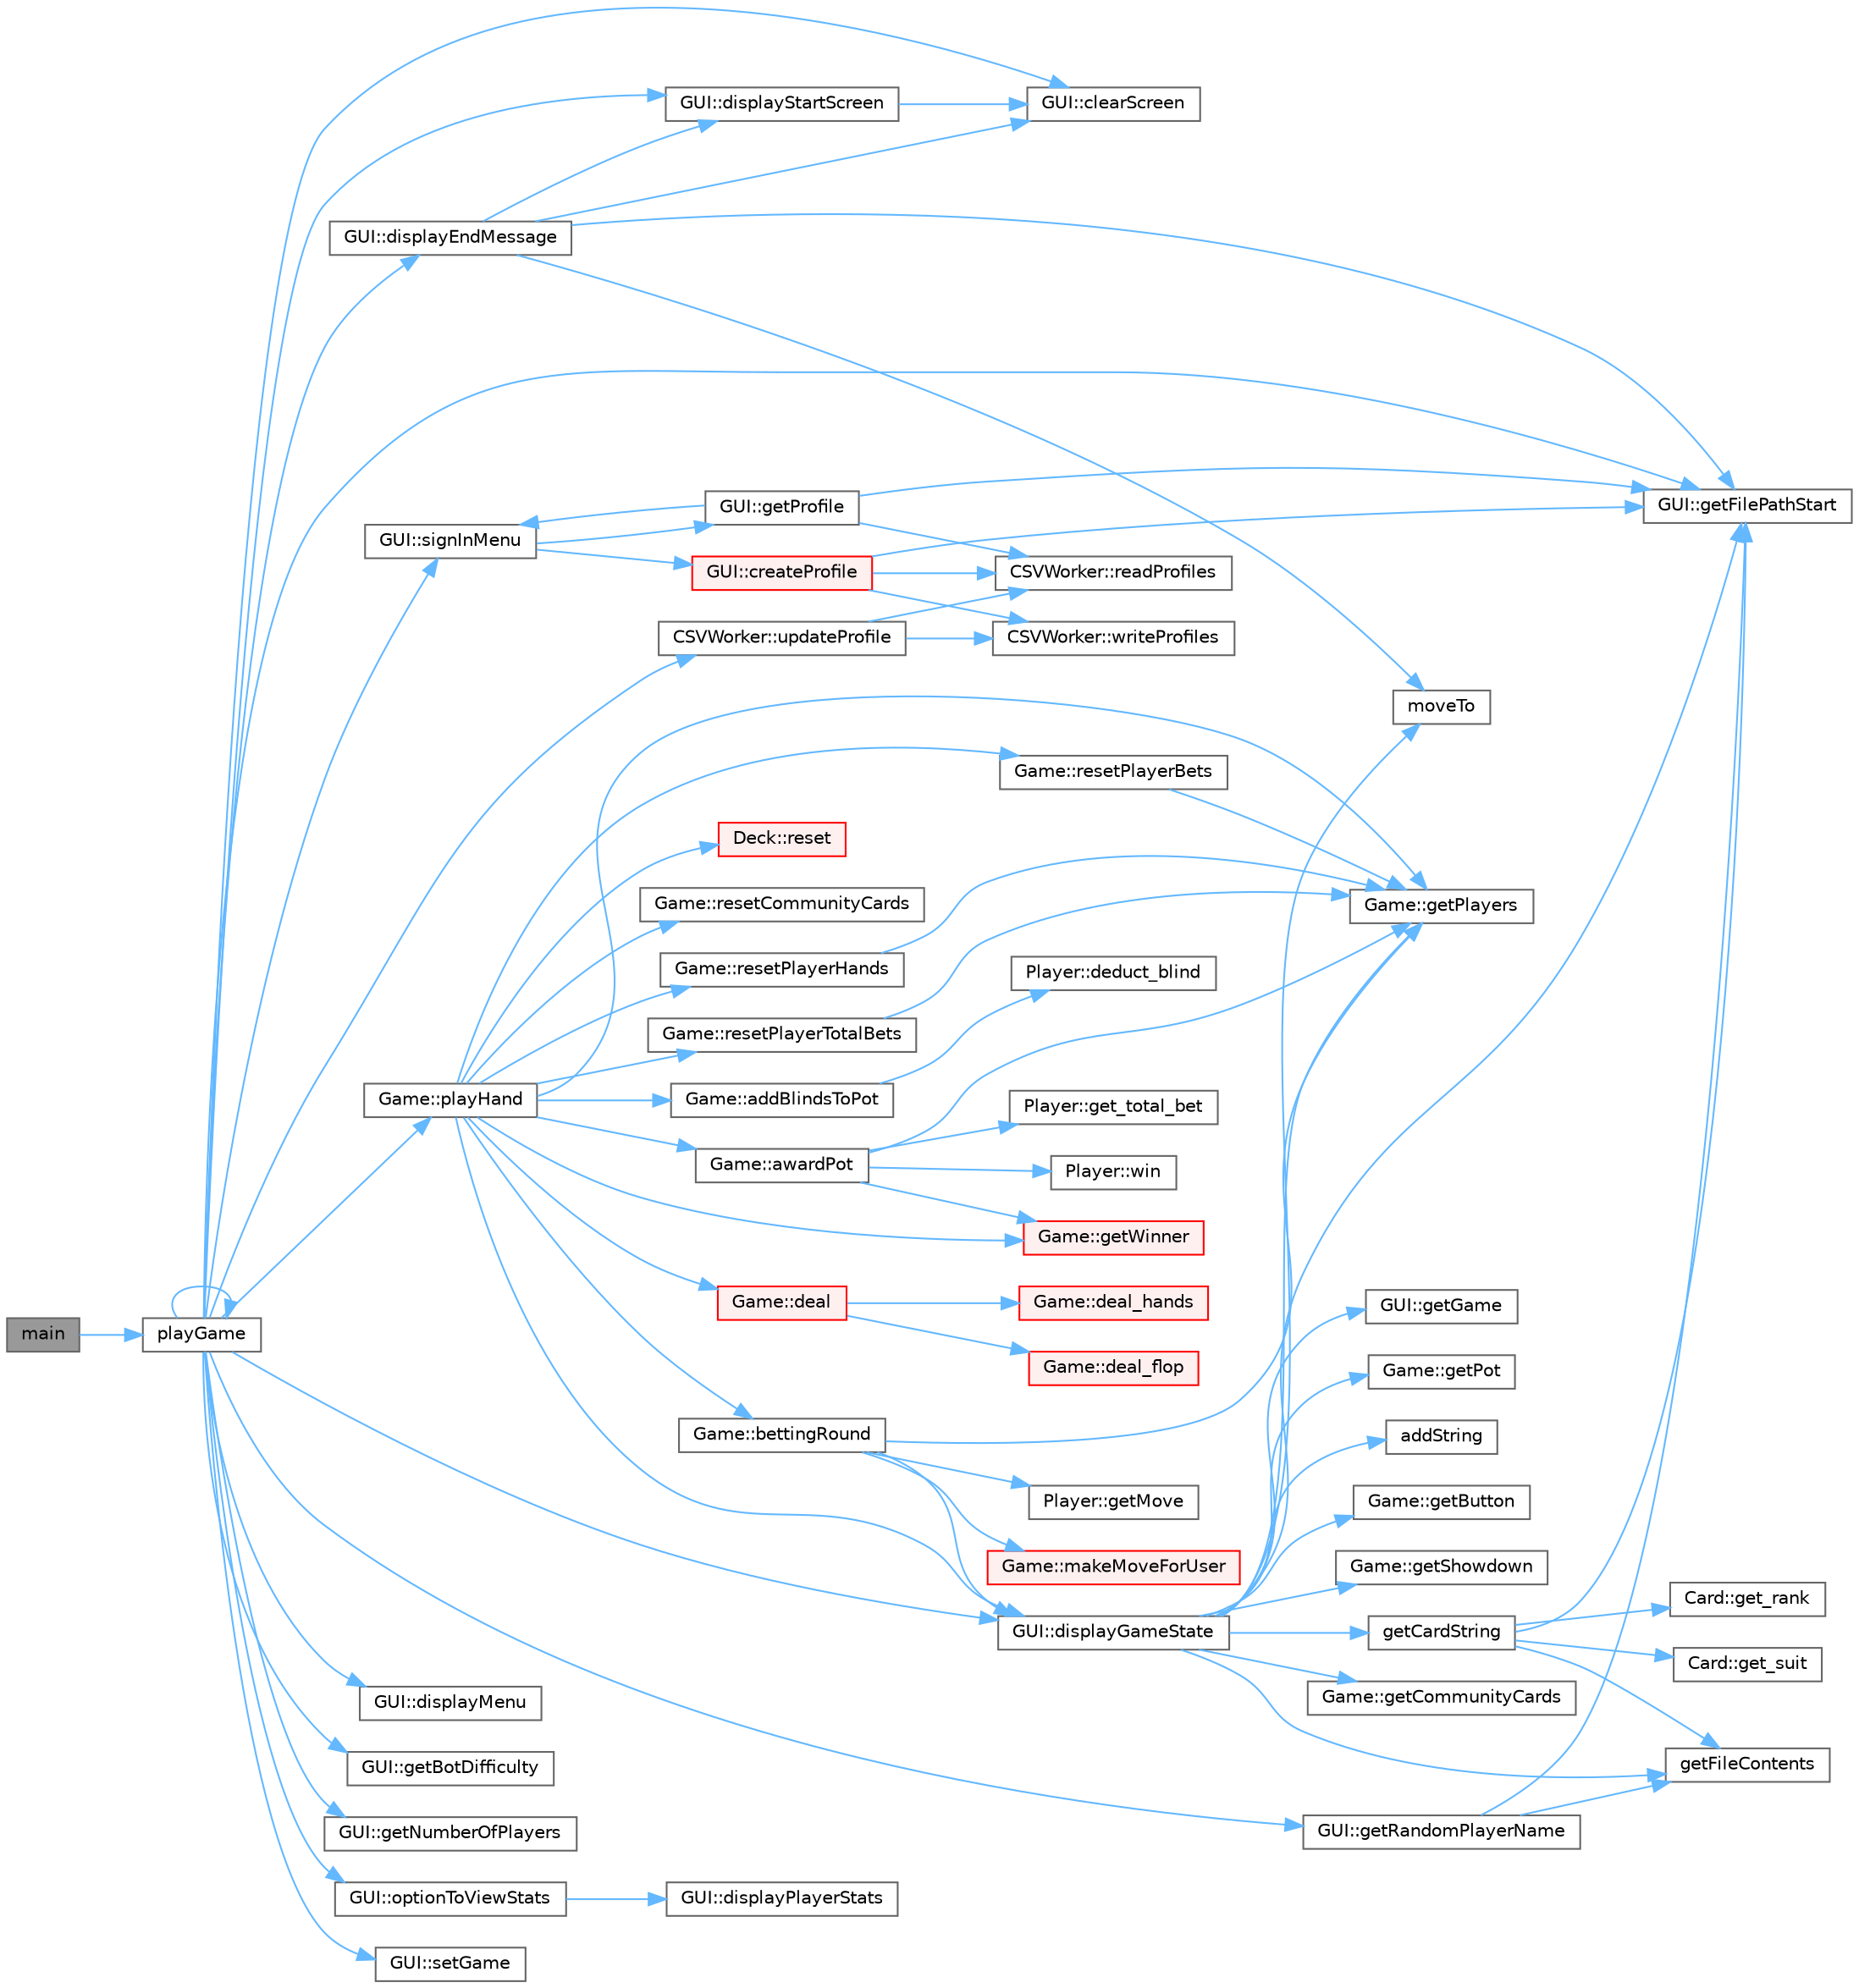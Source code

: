 digraph "main"
{
 // INTERACTIVE_SVG=YES
 // LATEX_PDF_SIZE
  bgcolor="transparent";
  edge [fontname=Helvetica,fontsize=10,labelfontname=Helvetica,labelfontsize=10];
  node [fontname=Helvetica,fontsize=10,shape=box,height=0.2,width=0.4];
  rankdir="LR";
  Node1 [id="Node000001",label="main",height=0.2,width=0.4,color="gray40", fillcolor="grey60", style="filled", fontcolor="black",tooltip=" "];
  Node1 -> Node2 [id="edge1_Node000001_Node000002",color="steelblue1",style="solid",tooltip=" "];
  Node2 [id="Node000002",label="playGame",height=0.2,width=0.4,color="grey40", fillcolor="white", style="filled",URL="$main_8cpp.html#a4cbfdb17bf51e00546880626f7e80429",tooltip=" "];
  Node2 -> Node3 [id="edge2_Node000002_Node000003",color="steelblue1",style="solid",tooltip=" "];
  Node3 [id="Node000003",label="GUI::clearScreen",height=0.2,width=0.4,color="grey40", fillcolor="white", style="filled",URL="$class_g_u_i.html#acf2275f45170a133113df56f878ff554",tooltip="Clears the console screen."];
  Node2 -> Node4 [id="edge3_Node000002_Node000004",color="steelblue1",style="solid",tooltip=" "];
  Node4 [id="Node000004",label="GUI::displayEndMessage",height=0.2,width=0.4,color="grey40", fillcolor="white", style="filled",URL="$class_g_u_i.html#a663dad721796a4f367c2534e1901fc97",tooltip="Displays the end message when the game is over."];
  Node4 -> Node3 [id="edge4_Node000004_Node000003",color="steelblue1",style="solid",tooltip=" "];
  Node4 -> Node5 [id="edge5_Node000004_Node000005",color="steelblue1",style="solid",tooltip=" "];
  Node5 [id="Node000005",label="GUI::displayStartScreen",height=0.2,width=0.4,color="grey40", fillcolor="white", style="filled",URL="$class_g_u_i.html#a0dc53c5a6daa0f01b57c4d4731b4d933",tooltip="Displays the start screen of the game."];
  Node5 -> Node3 [id="edge6_Node000005_Node000003",color="steelblue1",style="solid",tooltip=" "];
  Node4 -> Node6 [id="edge7_Node000004_Node000006",color="steelblue1",style="solid",tooltip=" "];
  Node6 [id="Node000006",label="GUI::getFilePathStart",height=0.2,width=0.4,color="grey40", fillcolor="white", style="filled",URL="$class_g_u_i.html#a1b505eb7d9252e68a4c5fa341673f1c2",tooltip=" "];
  Node4 -> Node7 [id="edge8_Node000004_Node000007",color="steelblue1",style="solid",tooltip=" "];
  Node7 [id="Node000007",label="moveTo",height=0.2,width=0.4,color="grey40", fillcolor="white", style="filled",URL="$_g_u_i_8cpp.html#a0fcdefbd8531ccd32fad2d8d6caa7a76",tooltip=" "];
  Node2 -> Node8 [id="edge9_Node000002_Node000008",color="steelblue1",style="solid",tooltip=" "];
  Node8 [id="Node000008",label="GUI::displayGameState",height=0.2,width=0.4,color="grey40", fillcolor="white", style="filled",URL="$class_g_u_i.html#a8f55dae107a6648458f6eb16608c66d2",tooltip="Displays the current state of the game."];
  Node8 -> Node9 [id="edge10_Node000008_Node000009",color="steelblue1",style="solid",tooltip=" "];
  Node9 [id="Node000009",label="addString",height=0.2,width=0.4,color="grey40", fillcolor="white", style="filled",URL="$_g_u_i_8cpp.html#ae6720e4bc4b25d366b73e9fc9b8afd4b",tooltip=" "];
  Node8 -> Node10 [id="edge11_Node000008_Node000010",color="steelblue1",style="solid",tooltip=" "];
  Node10 [id="Node000010",label="Game::getButton",height=0.2,width=0.4,color="grey40", fillcolor="white", style="filled",URL="$class_game.html#a4760c827f1396dfba471b22a79a4f7ee",tooltip="Gets the current position of the dealer button."];
  Node8 -> Node11 [id="edge12_Node000008_Node000011",color="steelblue1",style="solid",tooltip=" "];
  Node11 [id="Node000011",label="getCardString",height=0.2,width=0.4,color="grey40", fillcolor="white", style="filled",URL="$_g_u_i_8cpp.html#a36b6f63142ee7d9e884ef846d5dd1a05",tooltip=" "];
  Node11 -> Node12 [id="edge13_Node000011_Node000012",color="steelblue1",style="solid",tooltip=" "];
  Node12 [id="Node000012",label="Card::get_rank",height=0.2,width=0.4,color="grey40", fillcolor="white", style="filled",URL="$class_card.html#a684299c7ec09b07b09ff1072c7b908e3",tooltip="Gets the rank of the card."];
  Node11 -> Node13 [id="edge14_Node000011_Node000013",color="steelblue1",style="solid",tooltip=" "];
  Node13 [id="Node000013",label="Card::get_suit",height=0.2,width=0.4,color="grey40", fillcolor="white", style="filled",URL="$class_card.html#a9df0b3ca31842ad2c8669cae24e543bf",tooltip="Gets the suit of the card."];
  Node11 -> Node14 [id="edge15_Node000011_Node000014",color="steelblue1",style="solid",tooltip=" "];
  Node14 [id="Node000014",label="getFileContents",height=0.2,width=0.4,color="grey40", fillcolor="white", style="filled",URL="$_g_u_i_8cpp.html#a734f170642ae5d075a5f9f98fab8cfdf",tooltip=" "];
  Node11 -> Node6 [id="edge16_Node000011_Node000006",color="steelblue1",style="solid",tooltip=" "];
  Node8 -> Node15 [id="edge17_Node000008_Node000015",color="steelblue1",style="solid",tooltip=" "];
  Node15 [id="Node000015",label="Game::getCommunityCards",height=0.2,width=0.4,color="grey40", fillcolor="white", style="filled",URL="$class_game.html#ae8d1705be89f97f5ef13ba1a460502f2",tooltip="Gets the community cards on the table."];
  Node8 -> Node14 [id="edge18_Node000008_Node000014",color="steelblue1",style="solid",tooltip=" "];
  Node8 -> Node6 [id="edge19_Node000008_Node000006",color="steelblue1",style="solid",tooltip=" "];
  Node8 -> Node16 [id="edge20_Node000008_Node000016",color="steelblue1",style="solid",tooltip=" "];
  Node16 [id="Node000016",label="GUI::getGame",height=0.2,width=0.4,color="grey40", fillcolor="white", style="filled",URL="$class_g_u_i.html#a8a11612f177718da765ea52bc74d62de",tooltip="Gets the game object for the GUI."];
  Node8 -> Node17 [id="edge21_Node000008_Node000017",color="steelblue1",style="solid",tooltip=" "];
  Node17 [id="Node000017",label="Game::getPlayers",height=0.2,width=0.4,color="grey40", fillcolor="white", style="filled",URL="$class_game.html#a57e5aef2f67e77929842fab7a78404ea",tooltip="Gets the players in the game."];
  Node8 -> Node18 [id="edge22_Node000008_Node000018",color="steelblue1",style="solid",tooltip=" "];
  Node18 [id="Node000018",label="Game::getPot",height=0.2,width=0.4,color="grey40", fillcolor="white", style="filled",URL="$class_game.html#a20b263146b74bb0c81341cfd26c44de6",tooltip="Gets the current pot size."];
  Node8 -> Node19 [id="edge23_Node000008_Node000019",color="steelblue1",style="solid",tooltip=" "];
  Node19 [id="Node000019",label="Game::getShowdown",height=0.2,width=0.4,color="grey40", fillcolor="white", style="filled",URL="$class_game.html#ae10d3e9f219b74699aa150537440c041",tooltip="Checks if the game is at showdown."];
  Node8 -> Node7 [id="edge24_Node000008_Node000007",color="steelblue1",style="solid",tooltip=" "];
  Node2 -> Node20 [id="edge25_Node000002_Node000020",color="steelblue1",style="solid",tooltip=" "];
  Node20 [id="Node000020",label="GUI::displayMenu",height=0.2,width=0.4,color="grey40", fillcolor="white", style="filled",URL="$class_g_u_i.html#a48d92746fefe3c11de167dcddc22346f",tooltip="Displays the main menu of the game."];
  Node2 -> Node5 [id="edge26_Node000002_Node000005",color="steelblue1",style="solid",tooltip=" "];
  Node2 -> Node21 [id="edge27_Node000002_Node000021",color="steelblue1",style="solid",tooltip=" "];
  Node21 [id="Node000021",label="GUI::getBotDifficulty",height=0.2,width=0.4,color="grey40", fillcolor="white", style="filled",URL="$class_g_u_i.html#a7ce2a1a0efb5bd2967c3b6338f82e1c0",tooltip=" "];
  Node2 -> Node6 [id="edge28_Node000002_Node000006",color="steelblue1",style="solid",tooltip=" "];
  Node2 -> Node22 [id="edge29_Node000002_Node000022",color="steelblue1",style="solid",tooltip=" "];
  Node22 [id="Node000022",label="GUI::getNumberOfPlayers",height=0.2,width=0.4,color="grey40", fillcolor="white", style="filled",URL="$class_g_u_i.html#abd6f0d1943a70f629ba208965a42b32e",tooltip="Gets the number of players from the user."];
  Node2 -> Node23 [id="edge30_Node000002_Node000023",color="steelblue1",style="solid",tooltip=" "];
  Node23 [id="Node000023",label="GUI::getRandomPlayerName",height=0.2,width=0.4,color="grey40", fillcolor="white", style="filled",URL="$class_g_u_i.html#aec4f6946605953f5ad6a0d9899e75853",tooltip="Generate a random name for a player."];
  Node23 -> Node14 [id="edge31_Node000023_Node000014",color="steelblue1",style="solid",tooltip=" "];
  Node23 -> Node6 [id="edge32_Node000023_Node000006",color="steelblue1",style="solid",tooltip=" "];
  Node2 -> Node24 [id="edge33_Node000002_Node000024",color="steelblue1",style="solid",tooltip=" "];
  Node24 [id="Node000024",label="GUI::optionToViewStats",height=0.2,width=0.4,color="grey40", fillcolor="white", style="filled",URL="$class_g_u_i.html#a3d15e32e3941d3a113a3dce89a3cab25",tooltip="Displays the menu to view player stats."];
  Node24 -> Node25 [id="edge34_Node000024_Node000025",color="steelblue1",style="solid",tooltip=" "];
  Node25 [id="Node000025",label="GUI::displayPlayerStats",height=0.2,width=0.4,color="grey40", fillcolor="white", style="filled",URL="$class_g_u_i.html#a87d629d180139474a648efe907a68ba0",tooltip="Displays the winner of the game."];
  Node2 -> Node2 [id="edge35_Node000002_Node000002",color="steelblue1",style="solid",tooltip=" "];
  Node2 -> Node26 [id="edge36_Node000002_Node000026",color="steelblue1",style="solid",tooltip=" "];
  Node26 [id="Node000026",label="Game::playHand",height=0.2,width=0.4,color="grey40", fillcolor="white", style="filled",URL="$class_game.html#a800a564b56220d19d800fba07903070e",tooltip="Plays a single hand of poker."];
  Node26 -> Node27 [id="edge37_Node000026_Node000027",color="steelblue1",style="solid",tooltip=" "];
  Node27 [id="Node000027",label="Game::addBlindsToPot",height=0.2,width=0.4,color="grey40", fillcolor="white", style="filled",URL="$class_game.html#a2c46bbc0e0acda18575fc9a82481a95a",tooltip="Adds the blinds to the pot from the appropriate players."];
  Node27 -> Node28 [id="edge38_Node000027_Node000028",color="steelblue1",style="solid",tooltip=" "];
  Node28 [id="Node000028",label="Player::deduct_blind",height=0.2,width=0.4,color="grey40", fillcolor="white", style="filled",URL="$class_player.html#a75a7946fcb64e122d5704754b6704ac3",tooltip="Deducts a blind amount from the player's stack."];
  Node26 -> Node29 [id="edge39_Node000026_Node000029",color="steelblue1",style="solid",tooltip=" "];
  Node29 [id="Node000029",label="Game::awardPot",height=0.2,width=0.4,color="grey40", fillcolor="white", style="filled",URL="$class_game.html#ac0b29143b66a8cecb267b54ac84deb06",tooltip="Awards the pot to the winning players."];
  Node29 -> Node30 [id="edge40_Node000029_Node000030",color="steelblue1",style="solid",tooltip=" "];
  Node30 [id="Node000030",label="Player::get_total_bet",height=0.2,width=0.4,color="grey40", fillcolor="white", style="filled",URL="$class_player.html#a37ed1e9eb87f6cf207ba4a1e6716686a",tooltip="Gets the total amount the player has bet this hand."];
  Node29 -> Node17 [id="edge41_Node000029_Node000017",color="steelblue1",style="solid",tooltip=" "];
  Node29 -> Node31 [id="edge42_Node000029_Node000031",color="steelblue1",style="solid",tooltip=" "];
  Node31 [id="Node000031",label="Game::getWinner",height=0.2,width=0.4,color="red", fillcolor="#FFF0F0", style="filled",URL="$class_game.html#aab46e042704ec19c1f0a52280ef06bef",tooltip="Determines the winner(s) of the current hand."];
  Node29 -> Node41 [id="edge43_Node000029_Node000041",color="steelblue1",style="solid",tooltip=" "];
  Node41 [id="Node000041",label="Player::win",height=0.2,width=0.4,color="grey40", fillcolor="white", style="filled",URL="$class_player.html#ab466284a338277f1c20837e3f4d11b57",tooltip="Adds a winning amount to the player's stack."];
  Node26 -> Node42 [id="edge44_Node000026_Node000042",color="steelblue1",style="solid",tooltip=" "];
  Node42 [id="Node000042",label="Game::bettingRound",height=0.2,width=0.4,color="grey40", fillcolor="white", style="filled",URL="$class_game.html#a0de5cbe2125b0929a0bc8d2e6cdd64d5",tooltip="Conducts a betting round."];
  Node42 -> Node8 [id="edge45_Node000042_Node000008",color="steelblue1",style="solid",tooltip=" "];
  Node42 -> Node43 [id="edge46_Node000042_Node000043",color="steelblue1",style="solid",tooltip=" "];
  Node43 [id="Node000043",label="Player::getMove",height=0.2,width=0.4,color="grey40", fillcolor="white", style="filled",URL="$class_player.html#adc8ed9db4362a7843c6fe50c2abc3d73",tooltip="Gets the player's move during their turn."];
  Node42 -> Node17 [id="edge47_Node000042_Node000017",color="steelblue1",style="solid",tooltip=" "];
  Node42 -> Node44 [id="edge48_Node000042_Node000044",color="steelblue1",style="solid",tooltip=" "];
  Node44 [id="Node000044",label="Game::makeMoveForUser",height=0.2,width=0.4,color="red", fillcolor="#FFF0F0", style="filled",URL="$class_game.html#a1a44850a64799e17f43f22b560275157",tooltip="Processes a move made by the user."];
  Node26 -> Node54 [id="edge49_Node000026_Node000054",color="steelblue1",style="solid",tooltip=" "];
  Node54 [id="Node000054",label="Game::deal",height=0.2,width=0.4,color="red", fillcolor="#FFF0F0", style="filled",URL="$class_game.html#a69a05d14810171cddd58aa1653272030",tooltip="Deals the cards to the players and the community."];
  Node54 -> Node55 [id="edge50_Node000054_Node000055",color="steelblue1",style="solid",tooltip=" "];
  Node55 [id="Node000055",label="Game::deal_flop",height=0.2,width=0.4,color="red", fillcolor="#FFF0F0", style="filled",URL="$class_game.html#adc83a8bdd3819b0eab1540bf1d6dd1c0",tooltip="Deals the flop (the first three community cards)."];
  Node54 -> Node57 [id="edge51_Node000054_Node000057",color="steelblue1",style="solid",tooltip=" "];
  Node57 [id="Node000057",label="Game::deal_hands",height=0.2,width=0.4,color="red", fillcolor="#FFF0F0", style="filled",URL="$class_game.html#a5cc682e0e2c72be6768cdacc9aec26ae",tooltip="Deals the hands to the players."];
  Node26 -> Node8 [id="edge52_Node000026_Node000008",color="steelblue1",style="solid",tooltip=" "];
  Node26 -> Node17 [id="edge53_Node000026_Node000017",color="steelblue1",style="solid",tooltip=" "];
  Node26 -> Node31 [id="edge54_Node000026_Node000031",color="steelblue1",style="solid",tooltip=" "];
  Node26 -> Node61 [id="edge55_Node000026_Node000061",color="steelblue1",style="solid",tooltip=" "];
  Node61 [id="Node000061",label="Deck::reset",height=0.2,width=0.4,color="red", fillcolor="#FFF0F0", style="filled",URL="$class_deck.html#a14aa4f2f94b6b880cd575cf17af26762",tooltip="Resets the deck to its initial state with all 52 cards."];
  Node26 -> Node63 [id="edge56_Node000026_Node000063",color="steelblue1",style="solid",tooltip=" "];
  Node63 [id="Node000063",label="Game::resetCommunityCards",height=0.2,width=0.4,color="grey40", fillcolor="white", style="filled",URL="$class_game.html#a884c074f31c3d278f026360fe28ee1c8",tooltip="Resets the community cards on the table."];
  Node26 -> Node64 [id="edge57_Node000026_Node000064",color="steelblue1",style="solid",tooltip=" "];
  Node64 [id="Node000064",label="Game::resetPlayerBets",height=0.2,width=0.4,color="grey40", fillcolor="white", style="filled",URL="$class_game.html#a69614c930626006cd0b3e644bc9cc613",tooltip="Resets the current bets of all players."];
  Node64 -> Node17 [id="edge58_Node000064_Node000017",color="steelblue1",style="solid",tooltip=" "];
  Node26 -> Node65 [id="edge59_Node000026_Node000065",color="steelblue1",style="solid",tooltip=" "];
  Node65 [id="Node000065",label="Game::resetPlayerHands",height=0.2,width=0.4,color="grey40", fillcolor="white", style="filled",URL="$class_game.html#adc54b1823a5d8d5221d7bf74e924e145",tooltip="Resets the hands of all players."];
  Node65 -> Node17 [id="edge60_Node000065_Node000017",color="steelblue1",style="solid",tooltip=" "];
  Node26 -> Node66 [id="edge61_Node000026_Node000066",color="steelblue1",style="solid",tooltip=" "];
  Node66 [id="Node000066",label="Game::resetPlayerTotalBets",height=0.2,width=0.4,color="grey40", fillcolor="white", style="filled",URL="$class_game.html#a1882570f0a56d879af6a95e6075ac186",tooltip="Resets the total bets of all players."];
  Node66 -> Node17 [id="edge62_Node000066_Node000017",color="steelblue1",style="solid",tooltip=" "];
  Node2 -> Node67 [id="edge63_Node000002_Node000067",color="steelblue1",style="solid",tooltip=" "];
  Node67 [id="Node000067",label="GUI::setGame",height=0.2,width=0.4,color="grey40", fillcolor="white", style="filled",URL="$class_g_u_i.html#afbedd68995919c50a7298de4735b77c6",tooltip="Sets the game object for the GUI."];
  Node2 -> Node68 [id="edge64_Node000002_Node000068",color="steelblue1",style="solid",tooltip=" "];
  Node68 [id="Node000068",label="GUI::signInMenu",height=0.2,width=0.4,color="grey40", fillcolor="white", style="filled",URL="$class_g_u_i.html#acb96e4bfa59c6929e70a33c8c45f795b",tooltip="Prompts the user to sign in."];
  Node68 -> Node69 [id="edge65_Node000068_Node000069",color="steelblue1",style="solid",tooltip=" "];
  Node69 [id="Node000069",label="GUI::createProfile",height=0.2,width=0.4,color="red", fillcolor="#FFF0F0", style="filled",URL="$class_g_u_i.html#a9e9d37ed78911ad4b67c1d7fa1c77767",tooltip="Creates a new player profile."];
  Node69 -> Node6 [id="edge66_Node000069_Node000006",color="steelblue1",style="solid",tooltip=" "];
  Node69 -> Node71 [id="edge67_Node000069_Node000071",color="steelblue1",style="solid",tooltip=" "];
  Node71 [id="Node000071",label="CSVWorker::readProfiles",height=0.2,width=0.4,color="grey40", fillcolor="white", style="filled",URL="$class_c_s_v_worker.html#a29ab2f722ff460150a940e9a2df0f68c",tooltip=" "];
  Node69 -> Node72 [id="edge68_Node000069_Node000072",color="steelblue1",style="solid",tooltip=" "];
  Node72 [id="Node000072",label="CSVWorker::writeProfiles",height=0.2,width=0.4,color="grey40", fillcolor="white", style="filled",URL="$class_c_s_v_worker.html#a8038915113e4cca065f4e825119ec9de",tooltip=" "];
  Node68 -> Node73 [id="edge69_Node000068_Node000073",color="steelblue1",style="solid",tooltip=" "];
  Node73 [id="Node000073",label="GUI::getProfile",height=0.2,width=0.4,color="grey40", fillcolor="white", style="filled",URL="$class_g_u_i.html#a00b431f2af4b04eff9dd33d987d0d772",tooltip="Gets the profile of a player from the ./data/profiles.csv file."];
  Node73 -> Node6 [id="edge70_Node000073_Node000006",color="steelblue1",style="solid",tooltip=" "];
  Node73 -> Node71 [id="edge71_Node000073_Node000071",color="steelblue1",style="solid",tooltip=" "];
  Node73 -> Node68 [id="edge72_Node000073_Node000068",color="steelblue1",style="solid",tooltip=" "];
  Node2 -> Node74 [id="edge73_Node000002_Node000074",color="steelblue1",style="solid",tooltip=" "];
  Node74 [id="Node000074",label="CSVWorker::updateProfile",height=0.2,width=0.4,color="grey40", fillcolor="white", style="filled",URL="$class_c_s_v_worker.html#a733653579db25411e701c2243bc7739b",tooltip=" "];
  Node74 -> Node71 [id="edge74_Node000074_Node000071",color="steelblue1",style="solid",tooltip=" "];
  Node74 -> Node72 [id="edge75_Node000074_Node000072",color="steelblue1",style="solid",tooltip=" "];
}
